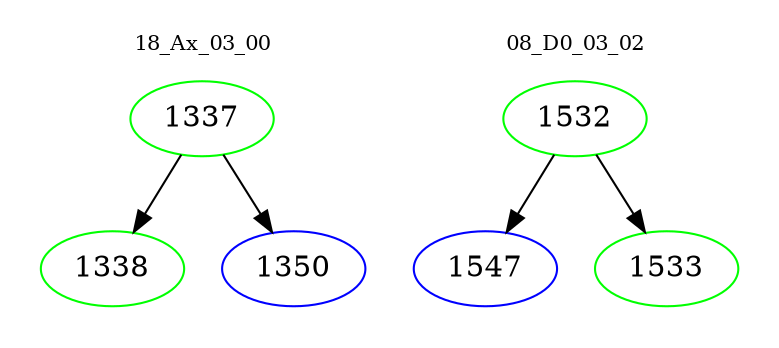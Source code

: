 digraph{
subgraph cluster_0 {
color = white
label = "18_Ax_03_00";
fontsize=10;
T0_1337 [label="1337", color="green"]
T0_1337 -> T0_1338 [color="black"]
T0_1338 [label="1338", color="green"]
T0_1337 -> T0_1350 [color="black"]
T0_1350 [label="1350", color="blue"]
}
subgraph cluster_1 {
color = white
label = "08_D0_03_02";
fontsize=10;
T1_1532 [label="1532", color="green"]
T1_1532 -> T1_1547 [color="black"]
T1_1547 [label="1547", color="blue"]
T1_1532 -> T1_1533 [color="black"]
T1_1533 [label="1533", color="green"]
}
}
